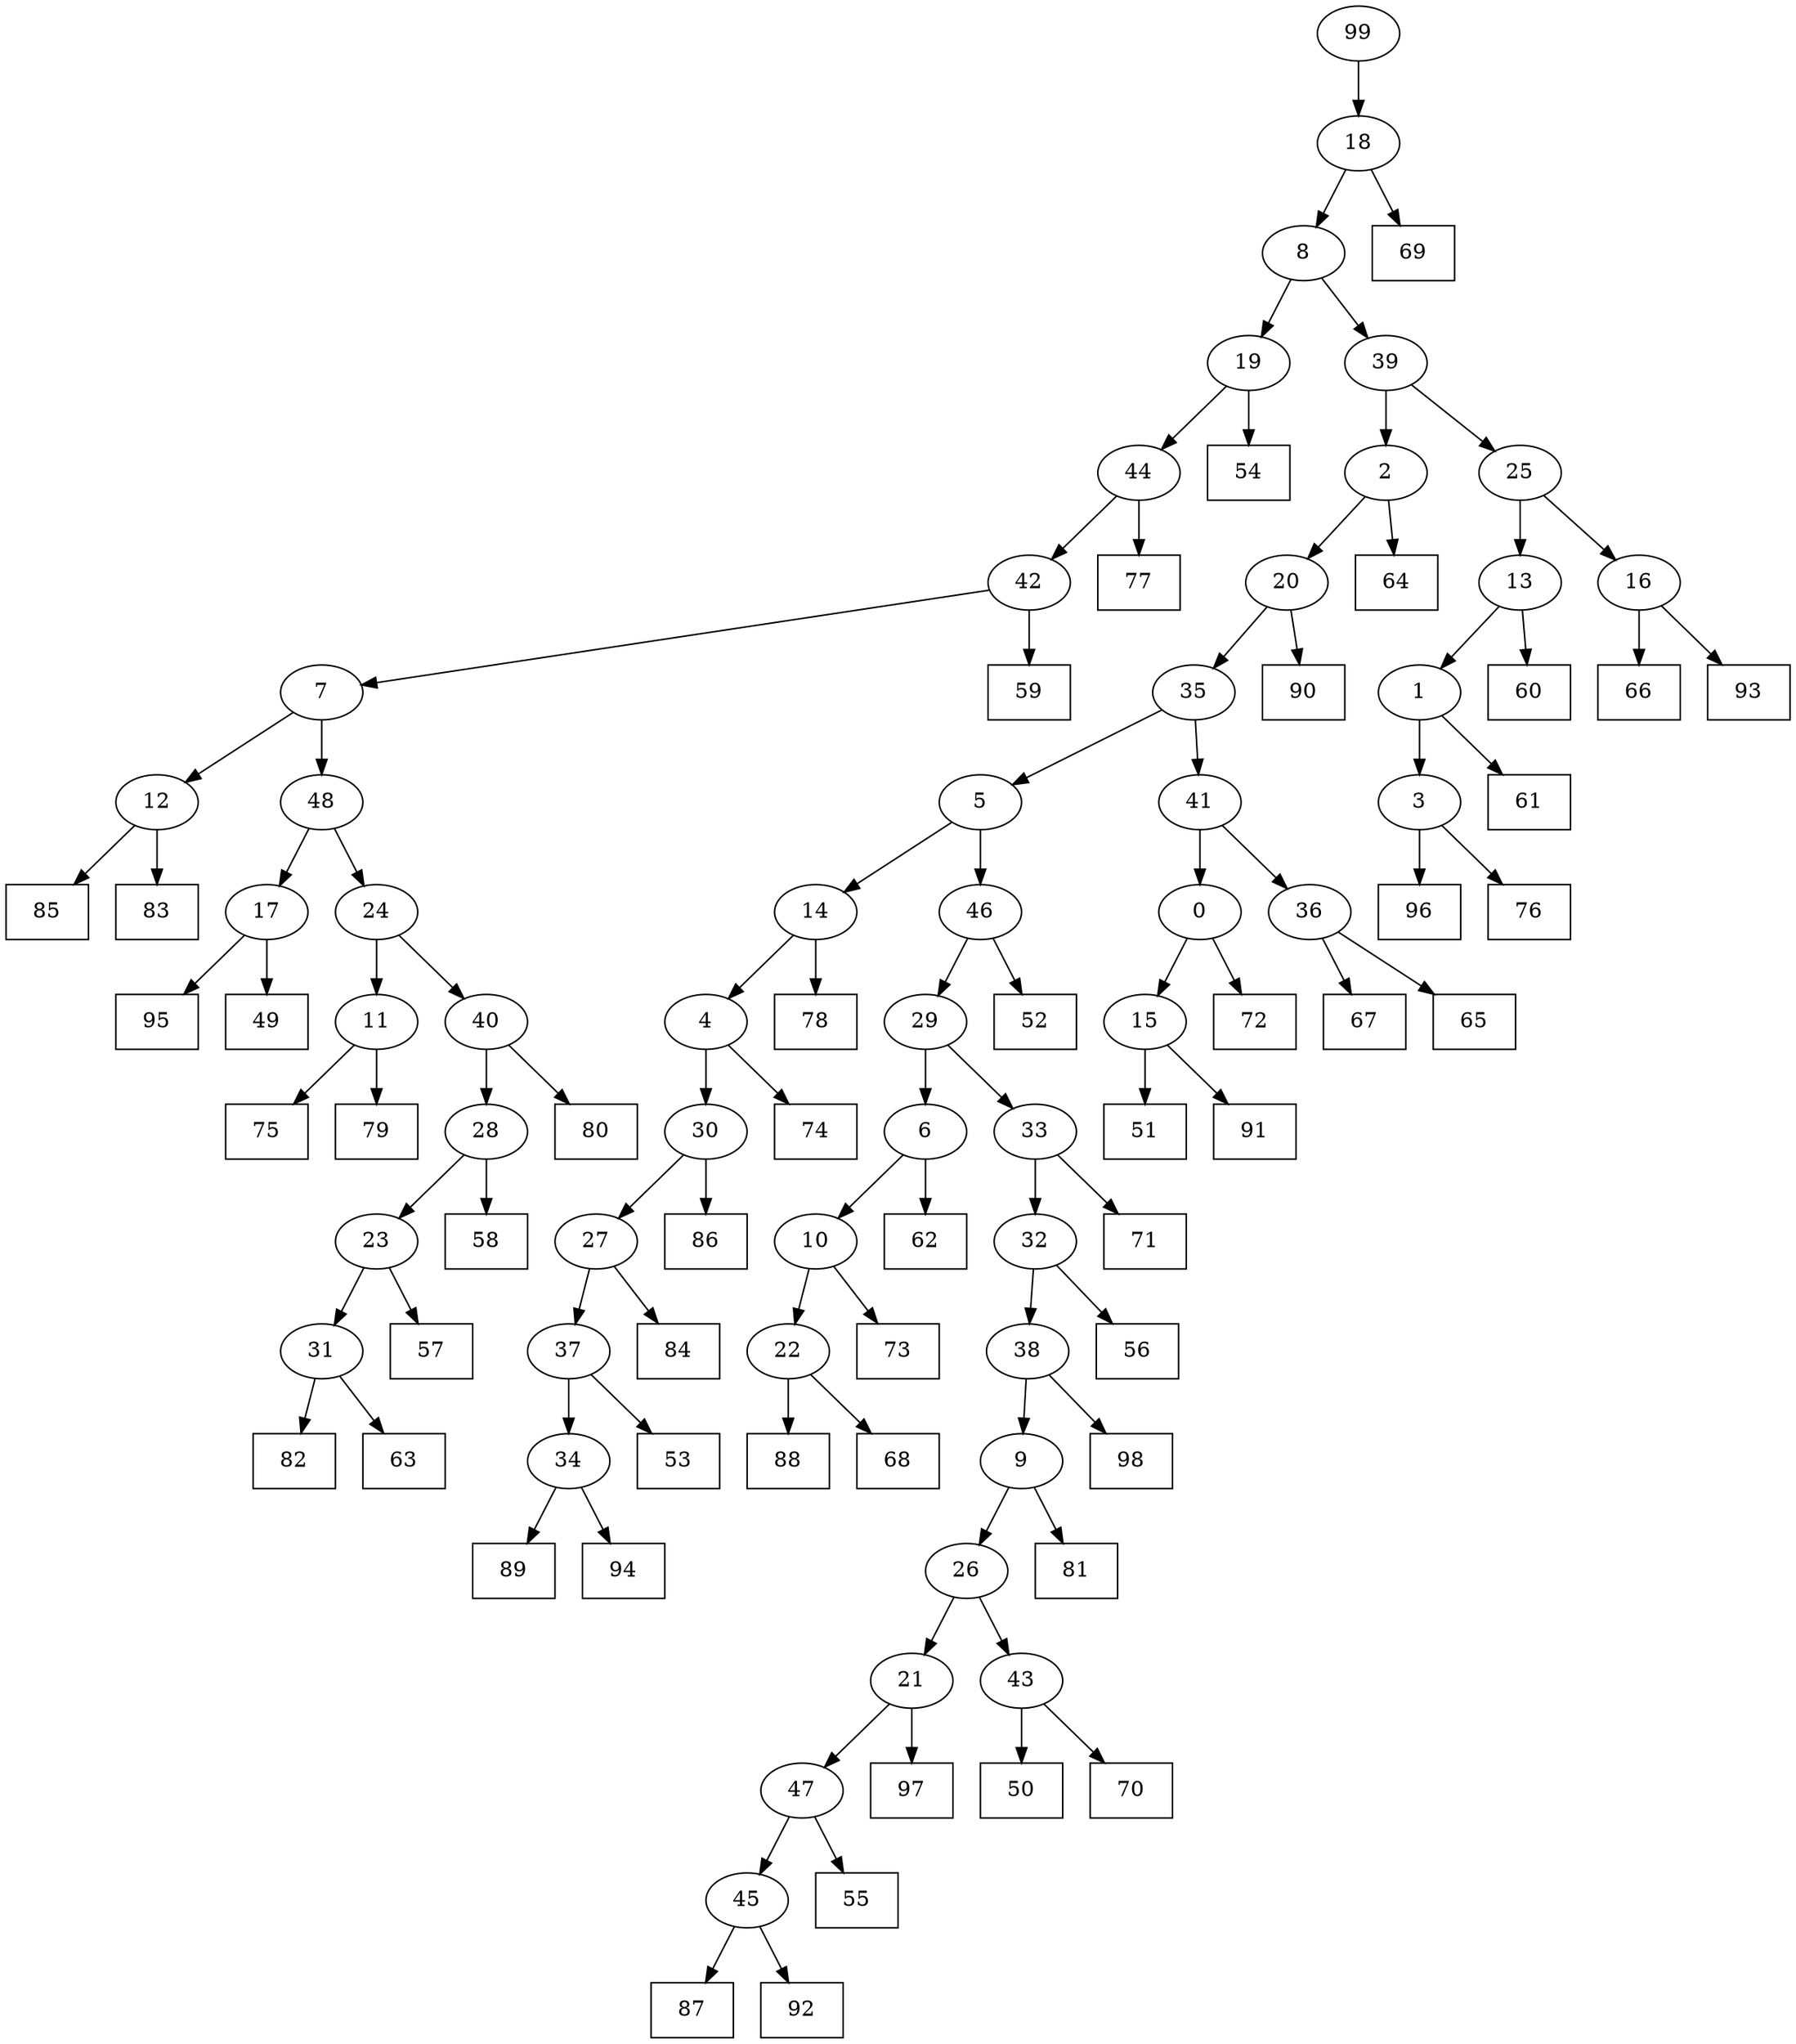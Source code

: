 digraph G {
0[label="0"];
1[label="1"];
2[label="2"];
3[label="3"];
4[label="4"];
5[label="5"];
6[label="6"];
7[label="7"];
8[label="8"];
9[label="9"];
10[label="10"];
11[label="11"];
12[label="12"];
13[label="13"];
14[label="14"];
15[label="15"];
16[label="16"];
17[label="17"];
18[label="18"];
19[label="19"];
20[label="20"];
21[label="21"];
22[label="22"];
23[label="23"];
24[label="24"];
25[label="25"];
26[label="26"];
27[label="27"];
28[label="28"];
29[label="29"];
30[label="30"];
31[label="31"];
32[label="32"];
33[label="33"];
34[label="34"];
35[label="35"];
36[label="36"];
37[label="37"];
38[label="38"];
39[label="39"];
40[label="40"];
41[label="41"];
42[label="42"];
43[label="43"];
44[label="44"];
45[label="45"];
46[label="46"];
47[label="47"];
48[label="48"];
49[shape=box,label="66"];
50[shape=box,label="73"];
51[shape=box,label="61"];
52[shape=box,label="93"];
53[shape=box,label="71"];
54[shape=box,label="98"];
55[shape=box,label="62"];
56[shape=box,label="96"];
57[shape=box,label="58"];
58[shape=box,label="87"];
59[shape=box,label="60"];
60[shape=box,label="56"];
61[shape=box,label="95"];
62[shape=box,label="54"];
63[shape=box,label="97"];
64[shape=box,label="75"];
65[shape=box,label="82"];
66[shape=box,label="89"];
67[shape=box,label="63"];
68[shape=box,label="78"];
69[shape=box,label="50"];
70[shape=box,label="53"];
71[shape=box,label="81"];
72[shape=box,label="79"];
73[shape=box,label="92"];
74[shape=box,label="69"];
75[shape=box,label="70"];
76[shape=box,label="72"];
77[shape=box,label="67"];
78[shape=box,label="85"];
79[shape=box,label="64"];
80[shape=box,label="65"];
81[shape=box,label="51"];
82[shape=box,label="76"];
83[shape=box,label="80"];
84[shape=box,label="88"];
85[shape=box,label="77"];
86[shape=box,label="91"];
87[shape=box,label="84"];
88[shape=box,label="57"];
89[shape=box,label="86"];
90[shape=box,label="49"];
91[shape=box,label="74"];
92[shape=box,label="94"];
93[shape=box,label="68"];
94[shape=box,label="59"];
95[shape=box,label="55"];
96[shape=box,label="83"];
97[shape=box,label="52"];
98[shape=box,label="90"];
99[label="99"];
28->57 ;
4->91 ;
27->87 ;
30->89 ;
18->74 ;
36->77 ;
11->72 ;
40->83 ;
33->53 ;
47->95 ;
31->67 ;
6->55 ;
16->52 ;
46->97 ;
39->2 ;
11->64 ;
12->96 ;
19->44 ;
44->85 ;
8->39 ;
0->76 ;
21->63 ;
32->38 ;
33->32 ;
22->84 ;
29->33 ;
10->50 ;
16->49 ;
3->56 ;
22->93 ;
25->16 ;
24->40 ;
40->28 ;
29->6 ;
8->19 ;
36->80 ;
9->71 ;
4->30 ;
14->68 ;
5->46 ;
43->75 ;
26->43 ;
43->69 ;
13->1 ;
17->61 ;
23->31 ;
9->26 ;
20->98 ;
2->79 ;
34->92 ;
2->20 ;
20->35 ;
38->54 ;
30->27 ;
28->23 ;
23->88 ;
35->5 ;
47->45 ;
45->58 ;
12->78 ;
42->7 ;
7->12 ;
10->22 ;
6->10 ;
39->25 ;
25->13 ;
32->60 ;
1->51 ;
15->86 ;
46->29 ;
7->48 ;
41->0 ;
0->15 ;
15->81 ;
5->14 ;
13->59 ;
48->17 ;
26->21 ;
21->47 ;
37->34 ;
34->66 ;
38->9 ;
27->37 ;
37->70 ;
19->62 ;
48->24 ;
24->11 ;
45->73 ;
44->42 ;
42->94 ;
14->4 ;
99->18 ;
18->8 ;
17->90 ;
1->3 ;
3->82 ;
31->65 ;
35->41 ;
41->36 ;
}
